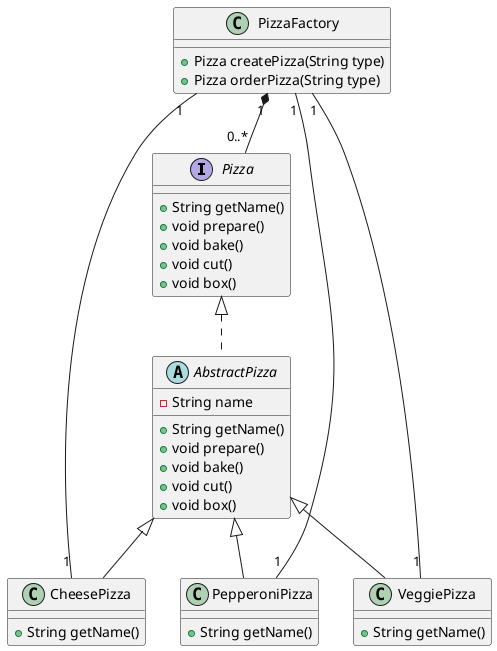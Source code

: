 @startuml
'https://plantuml.com/class-diagram

interface Pizza {
    + String getName()
    + void prepare()
    + void bake()
    + void cut()
    + void box()
}

abstract class AbstractPizza implements Pizza {
    - String name
    + String getName()
    + void prepare()
    + void bake()
    + void cut()
    + void box()
}

class CheesePizza extends AbstractPizza {
    + String getName()
}

class PepperoniPizza extends AbstractPizza {
    + String getName()
}

class VeggiePizza extends AbstractPizza {
    + String getName()
}

class PizzaFactory {
    + Pizza createPizza(String type)
    + Pizza orderPizza(String type)
}

PizzaFactory "1" *-- "0..*" Pizza
PizzaFactory "1" -- "1" CheesePizza
PizzaFactory "1" -- "1" PepperoniPizza
PizzaFactory "1" -- "1" VeggiePizza

@enduml